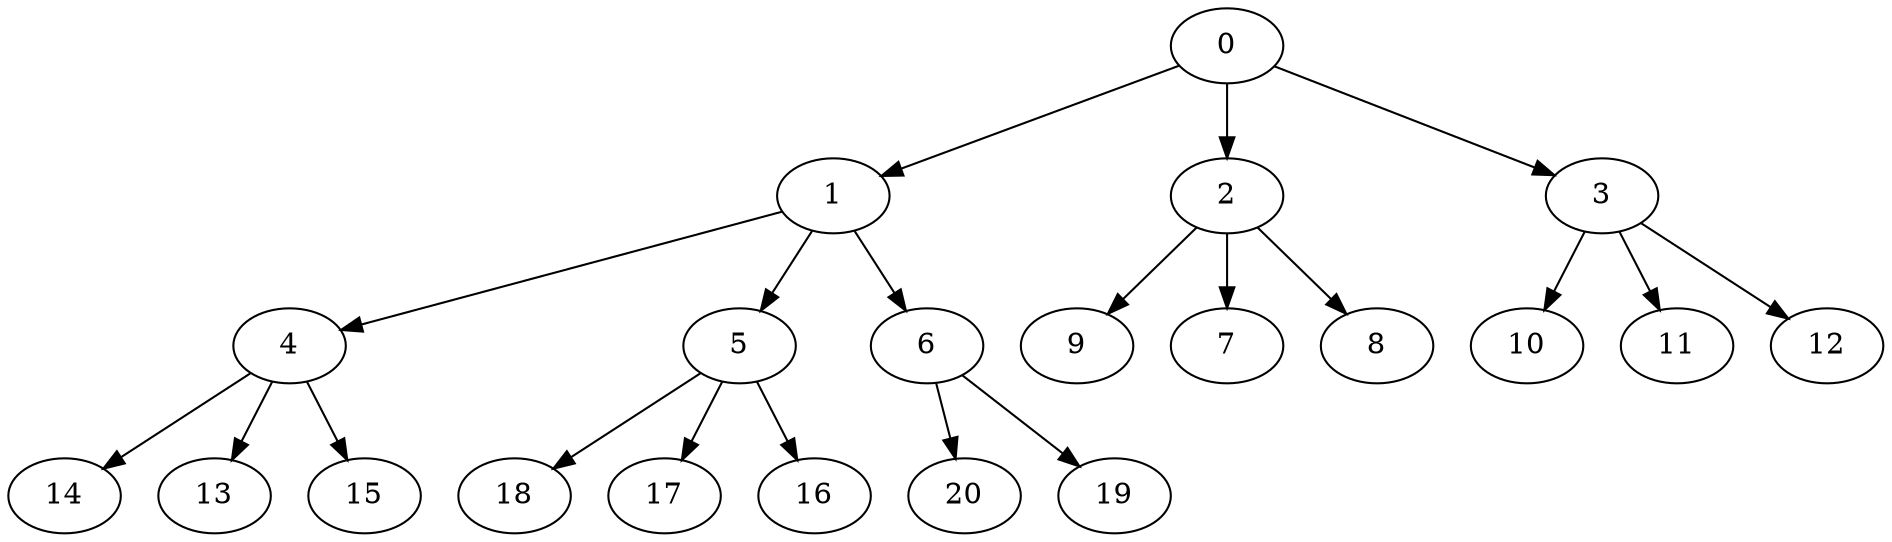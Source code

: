 digraph "OutTree-Balanced-MaxBf-3_Nodes_21_CCR_0.10_WeightType_Random#7" {
	graph ["Duplicate states"=0,
		GraphType=OutTree,
		"Max states in OPEN"=0,
		Modes="120000ms; topo-ordered tasks, ; Pruning: task equivalence, fixed order ready list, ; F-value: ; Optimisation: best schedule length (\
SL) optimisation on equal, ",
		NumberOfTasks=21,
		"Pruned using list schedule length"=196822,
		"States removed from OPEN"=0,
		TargetSystem="Homogeneous-2",
		"Time to schedule (ms)"=963,
		"Total idle time"=73,
		"Total schedule length"=692,
		"Total sequential time"=1311,
		"Total states created"=432042
	];
	0	["Finish time"=68,
		Processor=0,
		"Start time"=0,
		Weight=68];
	1	["Finish time"=360,
		Processor=0,
		"Start time"=292,
		Weight=68];
	0 -> 1	[Weight=4];
	2	["Finish time"=165,
		Processor=0,
		"Start time"=68,
		Weight=97];
	0 -> 2	[Weight=9];
	3	["Finish time"=141,
		Processor=1,
		"Start time"=73,
		Weight=68];
	0 -> 3	[Weight=5];
	4	["Finish time"=526,
		Processor=0,
		"Start time"=448,
		Weight=78];
	1 -> 4	[Weight=10];
	5	["Finish time"=586,
		Processor=1,
		"Start time"=518,
		Weight=68];
	1 -> 5	[Weight=9];
	6	["Finish time"=409,
		Processor=0,
		"Start time"=360,
		Weight=49];
	1 -> 6	[Weight=4];
	9	["Finish time"=334,
		Processor=1,
		"Start time"=247,
		Weight=87];
	2 -> 9	[Weight=3];
	7	["Finish time"=292,
		Processor=0,
		"Start time"=214,
		Weight=78];
	2 -> 7	[Weight=9];
	8	["Finish time"=247,
		Processor=1,
		"Start time"=228,
		Weight=19];
	2 -> 8	[Weight=6];
	10	["Finish time"=431,
		Processor=1,
		"Start time"=334,
		Weight=97];
	3 -> 10	[Weight=9];
	11	["Finish time"=228,
		Processor=1,
		"Start time"=141,
		Weight=87];
	3 -> 11	[Weight=9];
	12	["Finish time"=214,
		Processor=0,
		"Start time"=165,
		Weight=49];
	3 -> 12	[Weight=7];
	14	["Finish time"=643,
		Processor=0,
		"Start time"=565,
		Weight=78];
	4 -> 14	[Weight=3];
	13	["Finish time"=565,
		Processor=0,
		"Start time"=526,
		Weight=39];
	4 -> 13	[Weight=4];
	15	["Finish time"=624,
		Processor=1,
		"Start time"=605,
		Weight=19];
	4 -> 15	[Weight=8];
	18	["Finish time"=692,
		Processor=1,
		"Start time"=624,
		Weight=68];
	5 -> 18	[Weight=10];
	17	["Finish time"=692,
		Processor=0,
		"Start time"=643,
		Weight=49];
	5 -> 17	[Weight=7];
	16	["Finish time"=605,
		Processor=1,
		"Start time"=586,
		Weight=19];
	5 -> 16	[Weight=5];
	20	["Finish time"=518,
		Processor=1,
		"Start time"=431,
		Weight=87];
	6 -> 20	[Weight=8];
	19	["Finish time"=448,
		Processor=0,
		"Start time"=409,
		Weight=39];
	6 -> 19	[Weight=2];
}
